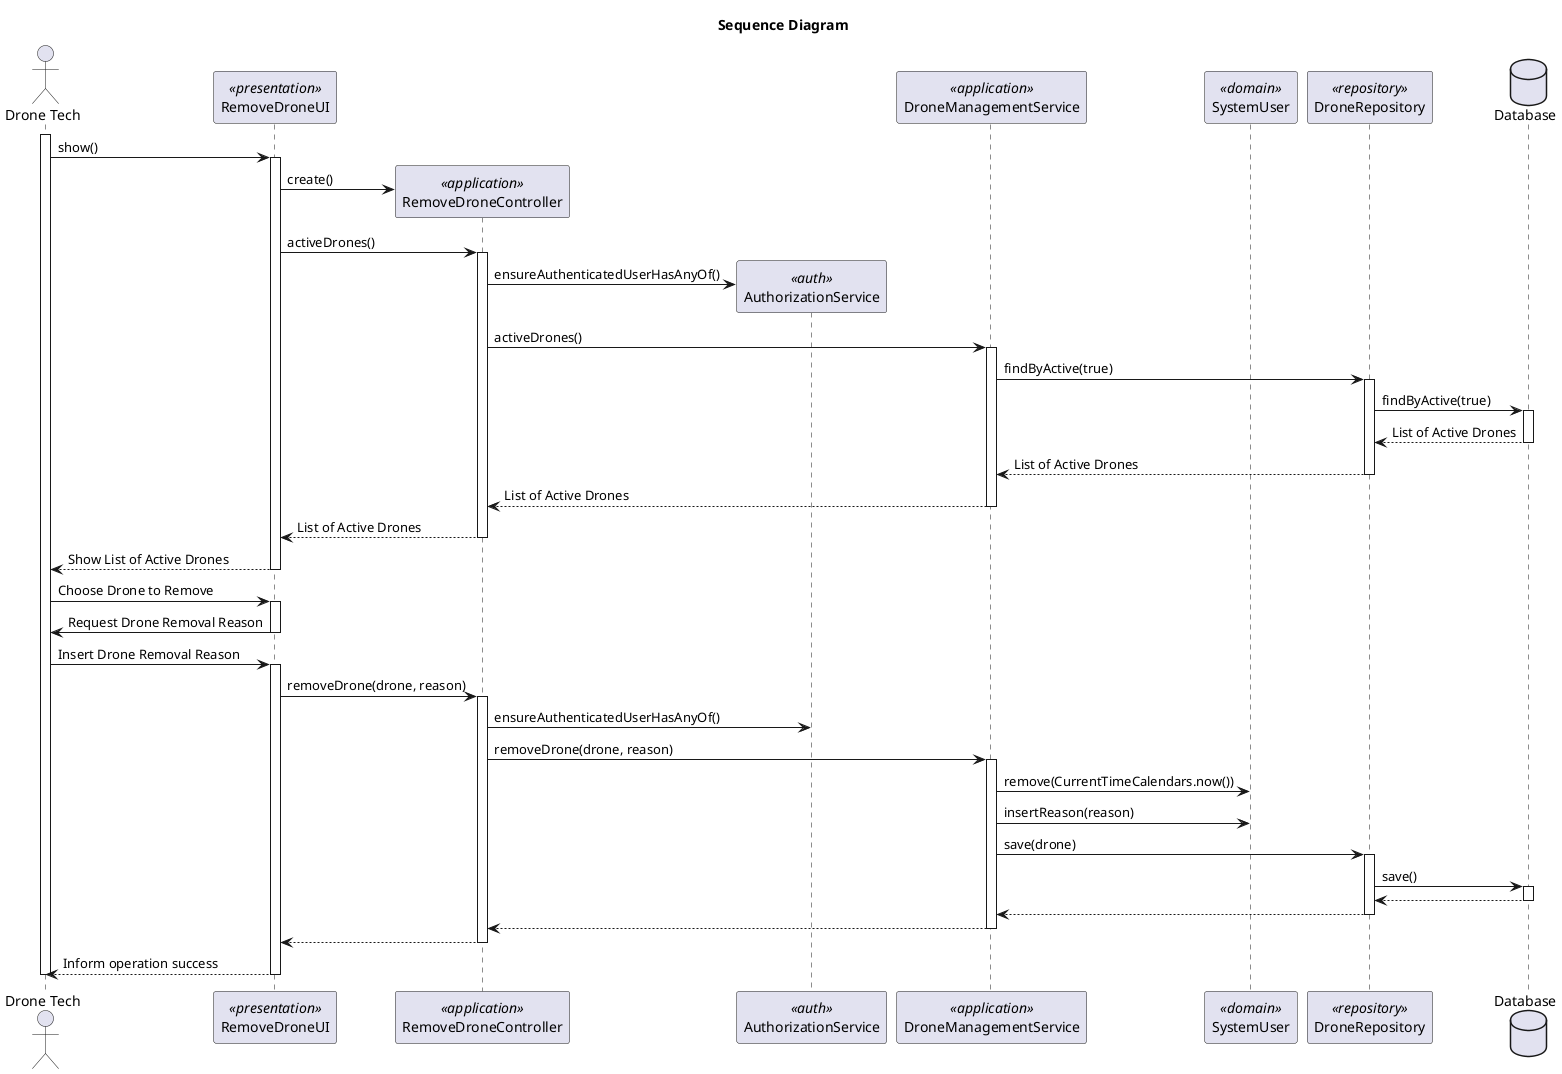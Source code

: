 @startuml
title Sequence Diagram

actor "Drone Tech" as Actor
participant "RemoveDroneUI" as UI <<presentation>>
participant "RemoveDroneController" as Controller <<application>>
participant "AuthorizationService" as AuthorizationService <<auth>>
participant "DroneManagementService" as DroneManagementService <<application>>
participant "SystemUser" as SystemUser <<domain>>
participant "DroneRepository" as DroneRepository <<repository>>
database "Database" as Database

activate Actor

Actor -> UI: show()
    activate UI

UI -> Controller** : create()

UI -> Controller: activeDrones()
    activate Controller

        Controller -> AuthorizationService** : ensureAuthenticatedUserHasAnyOf()

        Controller -> DroneManagementService: activeDrones()
            activate DroneManagementService

                DroneManagementService -> DroneRepository: findByActive(true)
                    activate DroneRepository

                        DroneRepository -> Database:  findByActive(true)
                            activate Database

                                Database --> DroneRepository: List of Active Drones
                            deactivate Database
                        DroneRepository --> DroneManagementService: List of Active Drones
                    deactivate DroneRepository


                DroneManagementService --> Controller: List of Active Drones
            deactivate DroneManagementService

        Controller --> UI: List of Active Drones
    deactivate Controller

UI --> Actor: Show List of Active Drones
deactivate UI

Actor -> UI: Choose Drone to Remove


    activate UI

        UI -> Actor: Request Drone Removal Reason
        deactivate UI
        Actor -> UI: Insert Drone Removal Reason
        activate UI

        UI -> Controller : removeDrone(drone, reason)
            activate Controller

                Controller -> AuthorizationService : ensureAuthenticatedUserHasAnyOf()

                Controller -> DroneManagementService : removeDrone(drone, reason)
                activate DroneManagementService

                    DroneManagementService -> SystemUser: remove(CurrentTimeCalendars.now())
                    DroneManagementService -> SystemUser: insertReason(reason)

                    DroneManagementService -> DroneRepository : save(drone)

                    activate DroneRepository

                             DroneRepository -> Database : save()
                             activate Database

                                Database --> DroneRepository
                             deactivate Database

                             DroneRepository --> DroneManagementService
                    deactivate DroneRepository

                    DroneManagementService --> Controller
                deactivate DroneManagementService

                Controller --> UI
            deactivate Controller
        UI --> Actor : Inform operation success
        deactivate UI
deactivate Actor

@enduml
